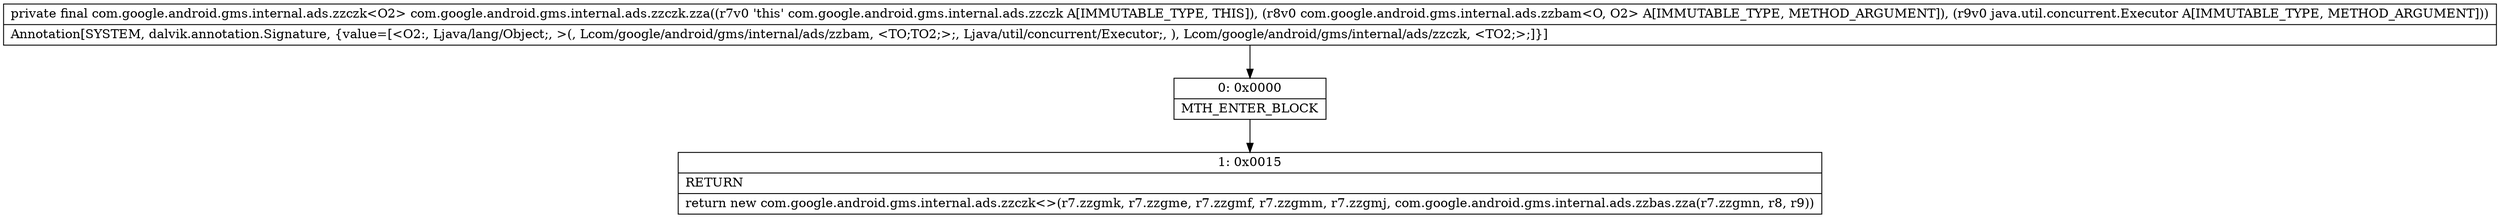 digraph "CFG forcom.google.android.gms.internal.ads.zzczk.zza(Lcom\/google\/android\/gms\/internal\/ads\/zzbam;Ljava\/util\/concurrent\/Executor;)Lcom\/google\/android\/gms\/internal\/ads\/zzczk;" {
Node_0 [shape=record,label="{0\:\ 0x0000|MTH_ENTER_BLOCK\l}"];
Node_1 [shape=record,label="{1\:\ 0x0015|RETURN\l|return new com.google.android.gms.internal.ads.zzczk\<\>(r7.zzgmk, r7.zzgme, r7.zzgmf, r7.zzgmm, r7.zzgmj, com.google.android.gms.internal.ads.zzbas.zza(r7.zzgmn, r8, r9))\l}"];
MethodNode[shape=record,label="{private final com.google.android.gms.internal.ads.zzczk\<O2\> com.google.android.gms.internal.ads.zzczk.zza((r7v0 'this' com.google.android.gms.internal.ads.zzczk A[IMMUTABLE_TYPE, THIS]), (r8v0 com.google.android.gms.internal.ads.zzbam\<O, O2\> A[IMMUTABLE_TYPE, METHOD_ARGUMENT]), (r9v0 java.util.concurrent.Executor A[IMMUTABLE_TYPE, METHOD_ARGUMENT]))  | Annotation[SYSTEM, dalvik.annotation.Signature, \{value=[\<O2:, Ljava\/lang\/Object;, \>(, Lcom\/google\/android\/gms\/internal\/ads\/zzbam, \<TO;TO2;\>;, Ljava\/util\/concurrent\/Executor;, ), Lcom\/google\/android\/gms\/internal\/ads\/zzczk, \<TO2;\>;]\}]\l}"];
MethodNode -> Node_0;
Node_0 -> Node_1;
}

